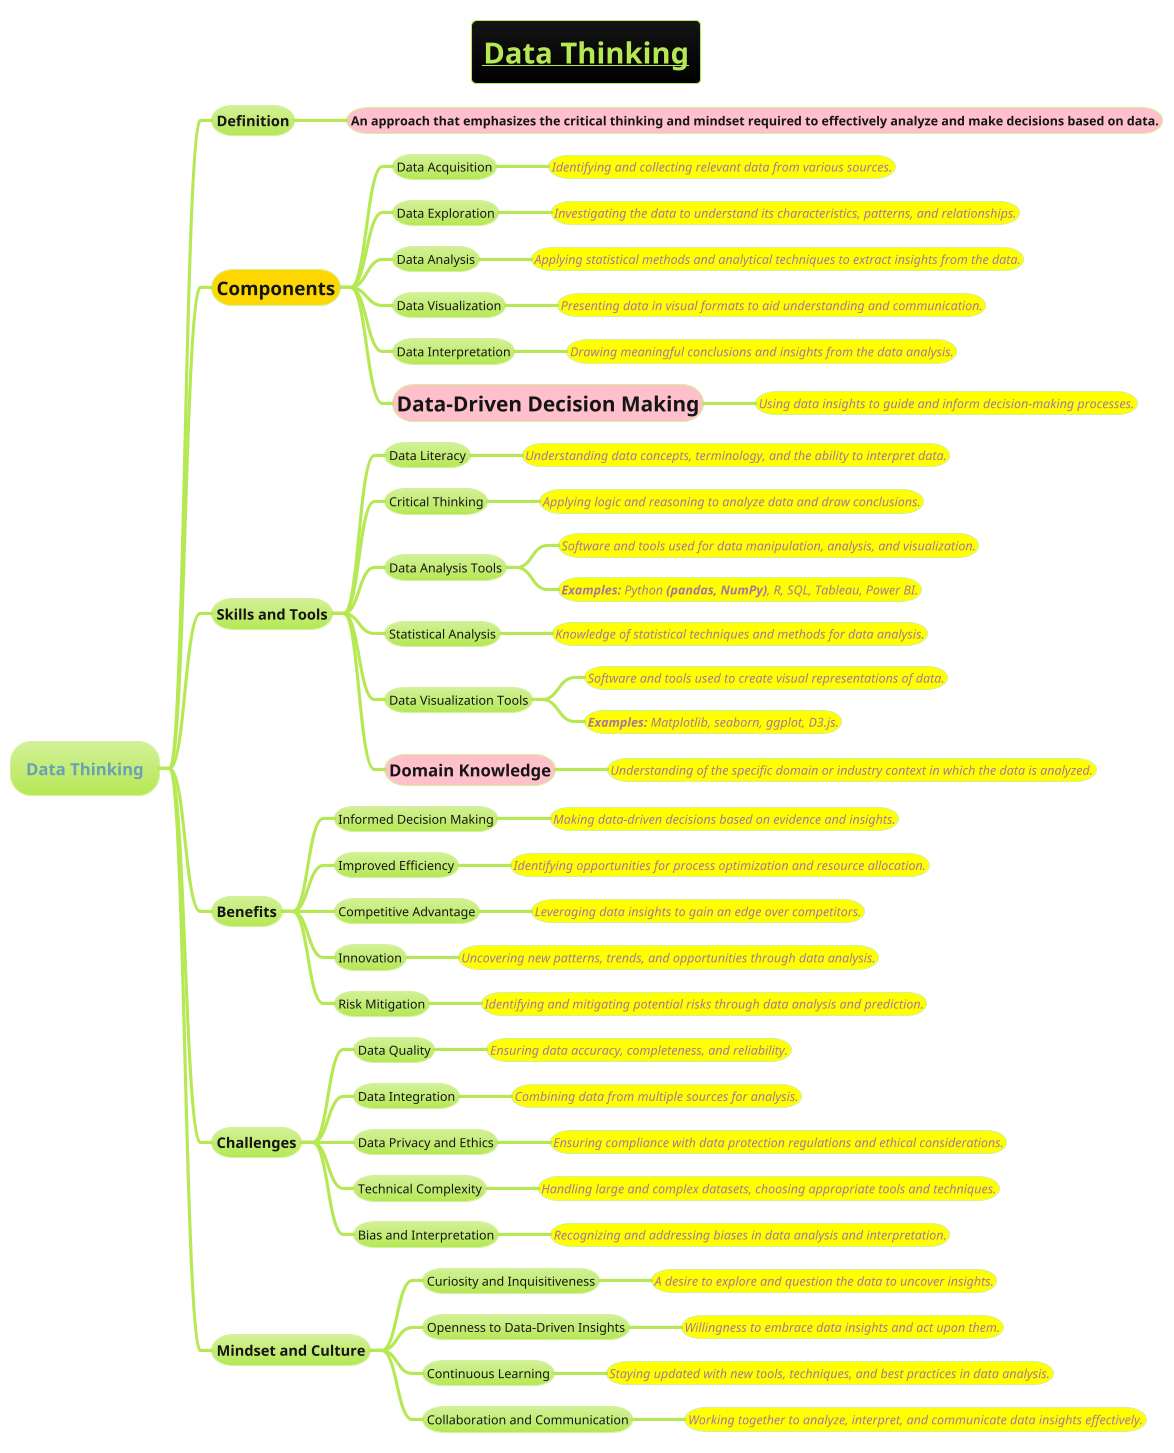 @startmindmap
title =__Data Thinking__
!theme hacker

* Data Thinking

** **Definition**
***[#pink] **An approach that emphasizes the critical thinking and mindset required to effectively analyze and make decisions based on data.**

**[#gold] =Components

*** Data Acquisition
****[#yellow] ====<size:12>Identifying and collecting relevant data from various sources.

*** Data Exploration
****[#yellow] ====<size:12>Investigating the data to understand its characteristics, patterns, and relationships.

*** Data Analysis
****[#yellow] ====<size:12>Applying statistical methods and analytical techniques to extract insights from the data.

*** Data Visualization
****[#yellow] ====<size:12>Presenting data in visual formats to aid understanding and communication.

*** Data Interpretation
****[#yellow] ====<size:12>Drawing meaningful conclusions and insights from the data analysis.

***[#pink] =**Data-Driven Decision Making**
****[#yellow] ====<size:12>Using data insights to guide and inform decision-making processes.

** Skills and Tools

*** Data Literacy
****[#yellow] ====<size:12>Understanding data concepts, terminology, and the ability to interpret data.

*** Critical Thinking
****[#yellow] ====<size:12>Applying logic and reasoning to analyze data and draw conclusions.

*** Data Analysis Tools
****[#yellow] ====<size:12>Software and tools used for data manipulation, analysis, and visualization.
****[#yellow] ====<size:12>**Examples:** Python **(pandas, NumPy)**, R, SQL, Tableau, Power BI.

*** Statistical Analysis
****[#yellow] ====<size:12>Knowledge of statistical techniques and methods for data analysis.

*** Data Visualization Tools
****[#yellow] ====<size:12>Software and tools used to create visual representations of data.
****[#yellow] ====<size:12>**Examples:** Matplotlib, seaborn, ggplot, D3.js.

***[#pink] =Domain Knowledge
****[#yellow] ====<size:12>Understanding of the specific domain or industry context in which the data is analyzed.

** Benefits

*** Informed Decision Making
****[#yellow] ====<size:12>Making data-driven decisions based on evidence and insights.

*** Improved Efficiency
****[#yellow] ====<size:12>Identifying opportunities for process optimization and resource allocation.

*** Competitive Advantage
****[#yellow] ====<size:12>Leveraging data insights to gain an edge over competitors.

*** Innovation
****[#yellow] ====<size:12>Uncovering new patterns, trends, and opportunities through data analysis.

*** Risk Mitigation
****[#yellow] ====<size:12>Identifying and mitigating potential risks through data analysis and prediction.

** Challenges

*** Data Quality
****[#yellow] ====<size:12>Ensuring data accuracy, completeness, and reliability.

*** Data Integration
****[#yellow] ====<size:12>Combining data from multiple sources for analysis.

*** Data Privacy and Ethics
****[#yellow] ====<size:12>Ensuring compliance with data protection regulations and ethical considerations.

*** Technical Complexity
****[#yellow] ====<size:12>Handling large and complex datasets, choosing appropriate tools and techniques.

*** Bias and Interpretation
****[#yellow] ====<size:12>Recognizing and addressing biases in data analysis and interpretation.

** Mindset and Culture

*** Curiosity and Inquisitiveness
****[#yellow] ====<size:12>A desire to explore and question the data to uncover insights.

*** Openness to Data-Driven Insights
****[#yellow] ====<size:12>Willingness to embrace data insights and act upon them.

*** Continuous Learning
****[#yellow] ====<size:12>Staying updated with new tools, techniques, and best practices in data analysis.

*** Collaboration and Communication
****[#yellow] ====<size:12>Working together to analyze, interpret, and communicate data insights effectively.

@endmindmap
